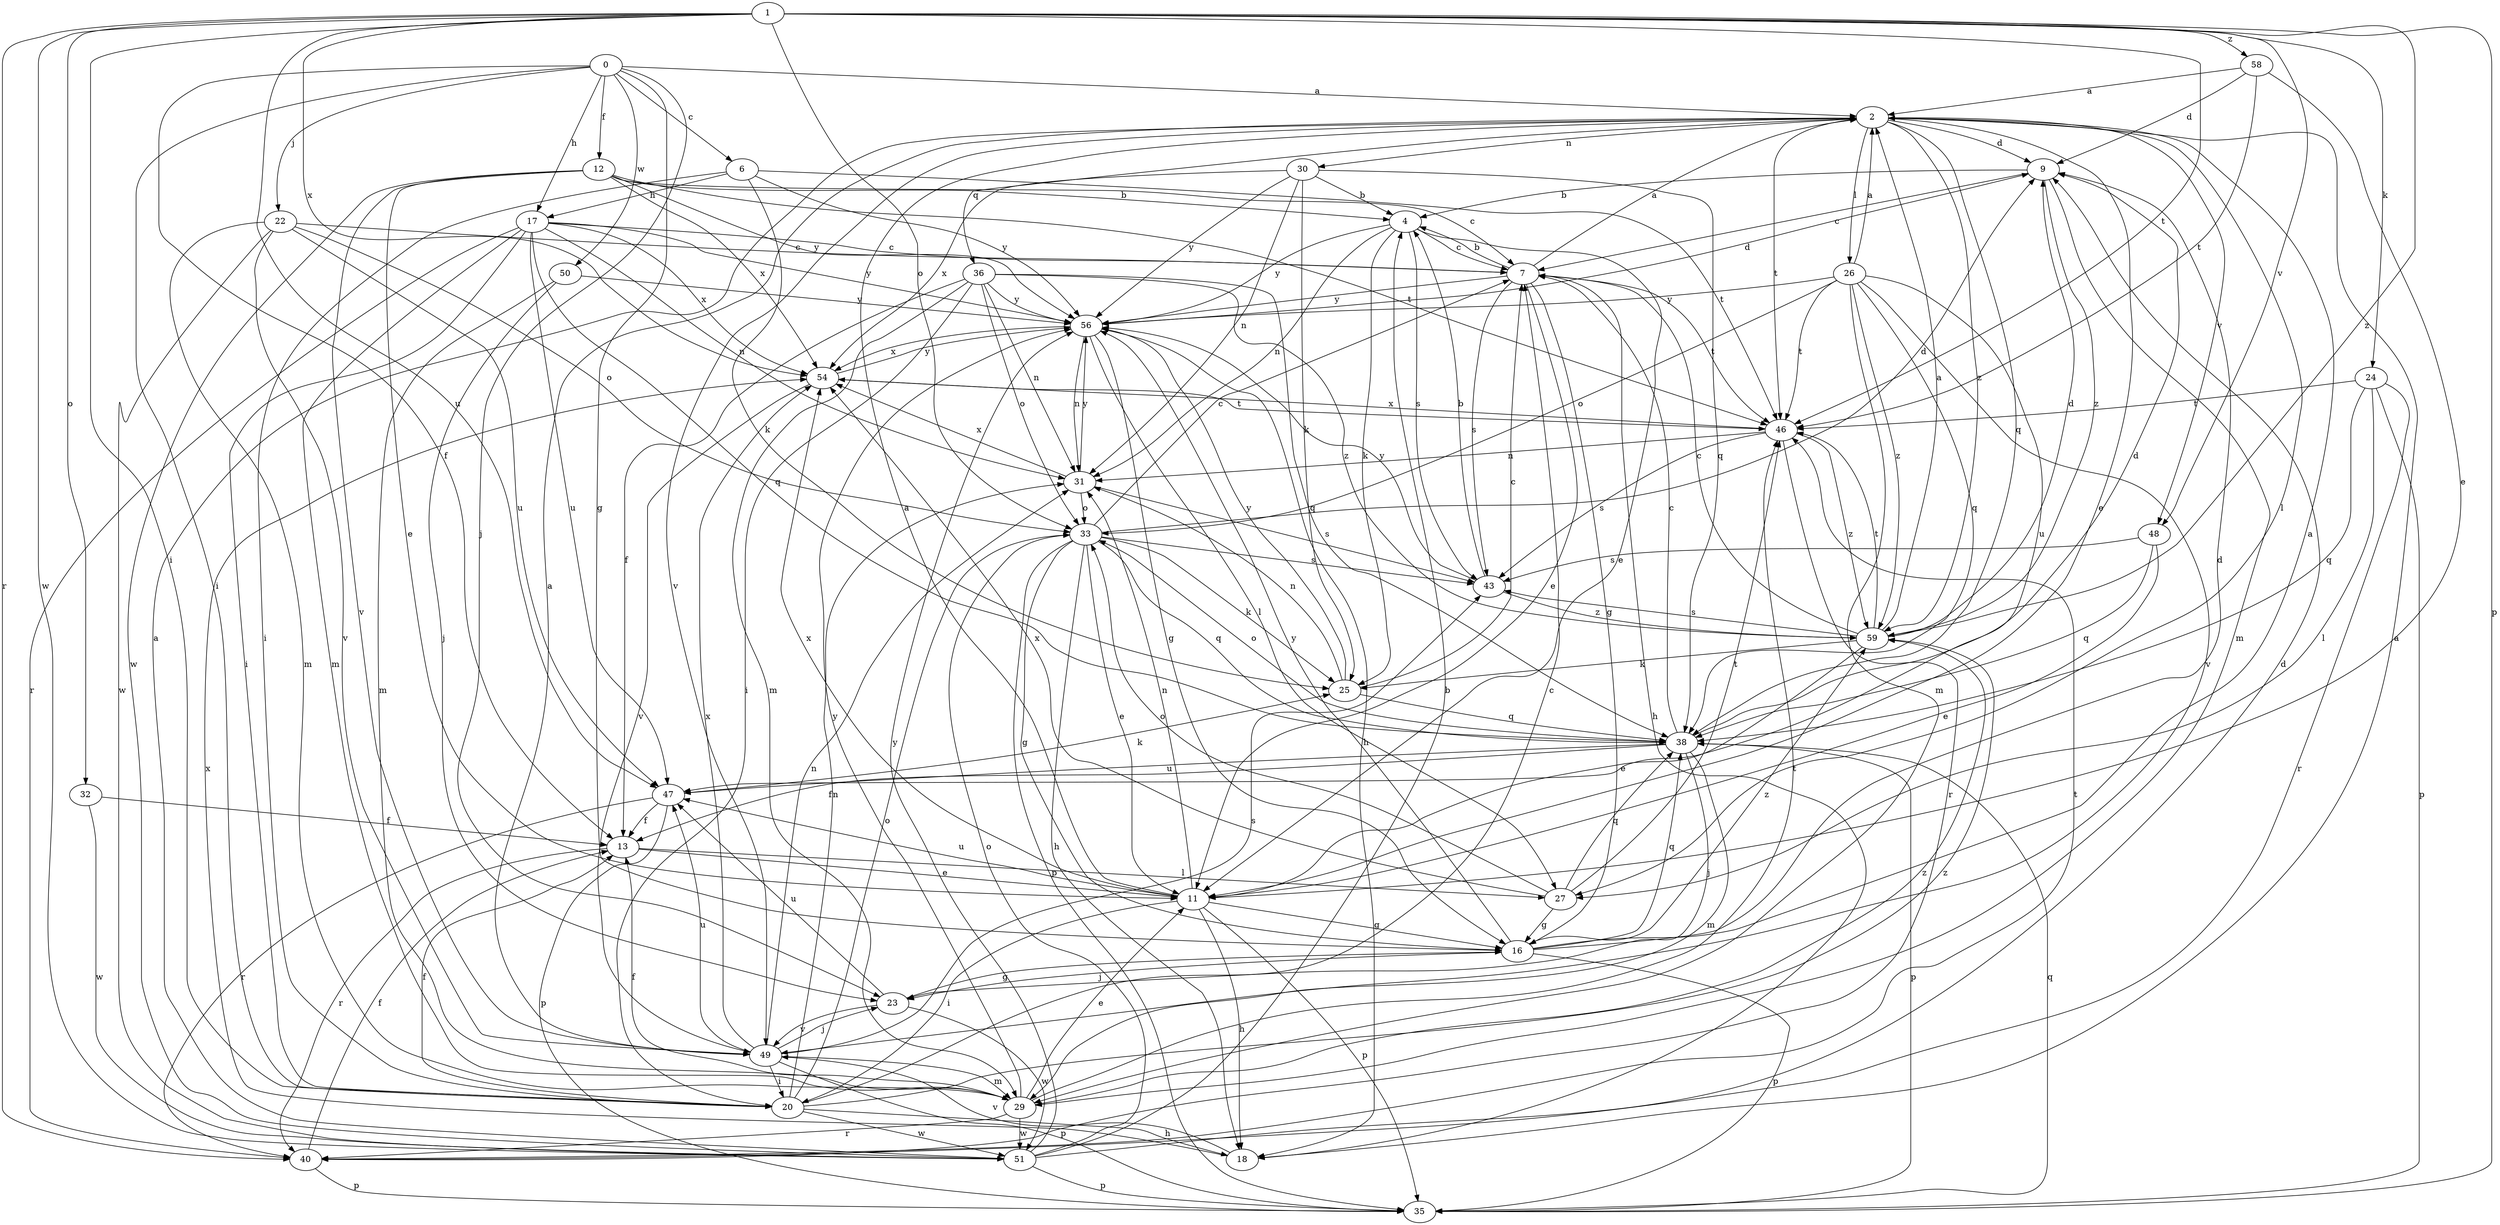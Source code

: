 strict digraph  {
0;
1;
2;
4;
6;
7;
9;
11;
12;
13;
16;
17;
18;
20;
22;
23;
24;
25;
26;
27;
29;
30;
31;
32;
33;
35;
36;
38;
40;
43;
46;
47;
48;
49;
50;
51;
54;
56;
58;
59;
0 -> 2  [label=a];
0 -> 6  [label=c];
0 -> 12  [label=f];
0 -> 13  [label=f];
0 -> 16  [label=g];
0 -> 17  [label=h];
0 -> 20  [label=i];
0 -> 22  [label=j];
0 -> 23  [label=j];
0 -> 50  [label=w];
1 -> 20  [label=i];
1 -> 24  [label=k];
1 -> 32  [label=o];
1 -> 33  [label=o];
1 -> 35  [label=p];
1 -> 40  [label=r];
1 -> 46  [label=t];
1 -> 47  [label=u];
1 -> 48  [label=v];
1 -> 51  [label=w];
1 -> 54  [label=x];
1 -> 58  [label=z];
1 -> 59  [label=z];
2 -> 9  [label=d];
2 -> 11  [label=e];
2 -> 26  [label=l];
2 -> 27  [label=l];
2 -> 30  [label=n];
2 -> 36  [label=q];
2 -> 38  [label=q];
2 -> 46  [label=t];
2 -> 48  [label=v];
2 -> 49  [label=v];
2 -> 59  [label=z];
4 -> 7  [label=c];
4 -> 11  [label=e];
4 -> 25  [label=k];
4 -> 31  [label=n];
4 -> 43  [label=s];
4 -> 56  [label=y];
6 -> 17  [label=h];
6 -> 20  [label=i];
6 -> 25  [label=k];
6 -> 46  [label=t];
6 -> 56  [label=y];
7 -> 2  [label=a];
7 -> 4  [label=b];
7 -> 11  [label=e];
7 -> 16  [label=g];
7 -> 18  [label=h];
7 -> 43  [label=s];
7 -> 46  [label=t];
7 -> 56  [label=y];
9 -> 4  [label=b];
9 -> 7  [label=c];
9 -> 29  [label=m];
9 -> 59  [label=z];
11 -> 2  [label=a];
11 -> 16  [label=g];
11 -> 18  [label=h];
11 -> 20  [label=i];
11 -> 31  [label=n];
11 -> 35  [label=p];
11 -> 47  [label=u];
11 -> 54  [label=x];
12 -> 4  [label=b];
12 -> 7  [label=c];
12 -> 11  [label=e];
12 -> 46  [label=t];
12 -> 49  [label=v];
12 -> 51  [label=w];
12 -> 54  [label=x];
12 -> 56  [label=y];
13 -> 11  [label=e];
13 -> 27  [label=l];
13 -> 40  [label=r];
16 -> 2  [label=a];
16 -> 9  [label=d];
16 -> 23  [label=j];
16 -> 35  [label=p];
16 -> 38  [label=q];
16 -> 56  [label=y];
16 -> 59  [label=z];
17 -> 7  [label=c];
17 -> 20  [label=i];
17 -> 29  [label=m];
17 -> 31  [label=n];
17 -> 38  [label=q];
17 -> 40  [label=r];
17 -> 47  [label=u];
17 -> 54  [label=x];
17 -> 56  [label=y];
18 -> 2  [label=a];
18 -> 49  [label=v];
18 -> 54  [label=x];
20 -> 7  [label=c];
20 -> 13  [label=f];
20 -> 18  [label=h];
20 -> 31  [label=n];
20 -> 33  [label=o];
20 -> 51  [label=w];
20 -> 59  [label=z];
22 -> 7  [label=c];
22 -> 29  [label=m];
22 -> 33  [label=o];
22 -> 47  [label=u];
22 -> 49  [label=v];
22 -> 51  [label=w];
23 -> 16  [label=g];
23 -> 47  [label=u];
23 -> 49  [label=v];
23 -> 51  [label=w];
24 -> 27  [label=l];
24 -> 35  [label=p];
24 -> 38  [label=q];
24 -> 40  [label=r];
24 -> 46  [label=t];
25 -> 7  [label=c];
25 -> 31  [label=n];
25 -> 38  [label=q];
25 -> 56  [label=y];
26 -> 2  [label=a];
26 -> 29  [label=m];
26 -> 33  [label=o];
26 -> 38  [label=q];
26 -> 46  [label=t];
26 -> 47  [label=u];
26 -> 49  [label=v];
26 -> 56  [label=y];
26 -> 59  [label=z];
27 -> 16  [label=g];
27 -> 33  [label=o];
27 -> 38  [label=q];
27 -> 46  [label=t];
27 -> 54  [label=x];
29 -> 11  [label=e];
29 -> 13  [label=f];
29 -> 40  [label=r];
29 -> 46  [label=t];
29 -> 51  [label=w];
29 -> 56  [label=y];
29 -> 59  [label=z];
30 -> 4  [label=b];
30 -> 25  [label=k];
30 -> 31  [label=n];
30 -> 38  [label=q];
30 -> 54  [label=x];
30 -> 56  [label=y];
31 -> 33  [label=o];
31 -> 43  [label=s];
31 -> 54  [label=x];
31 -> 56  [label=y];
32 -> 13  [label=f];
32 -> 51  [label=w];
33 -> 7  [label=c];
33 -> 9  [label=d];
33 -> 11  [label=e];
33 -> 16  [label=g];
33 -> 18  [label=h];
33 -> 25  [label=k];
33 -> 35  [label=p];
33 -> 38  [label=q];
33 -> 43  [label=s];
35 -> 38  [label=q];
36 -> 13  [label=f];
36 -> 20  [label=i];
36 -> 29  [label=m];
36 -> 31  [label=n];
36 -> 33  [label=o];
36 -> 38  [label=q];
36 -> 56  [label=y];
36 -> 59  [label=z];
38 -> 7  [label=c];
38 -> 9  [label=d];
38 -> 13  [label=f];
38 -> 23  [label=j];
38 -> 29  [label=m];
38 -> 33  [label=o];
38 -> 35  [label=p];
38 -> 47  [label=u];
40 -> 13  [label=f];
40 -> 35  [label=p];
40 -> 46  [label=t];
43 -> 4  [label=b];
43 -> 56  [label=y];
43 -> 59  [label=z];
46 -> 31  [label=n];
46 -> 40  [label=r];
46 -> 43  [label=s];
46 -> 54  [label=x];
46 -> 59  [label=z];
47 -> 13  [label=f];
47 -> 25  [label=k];
47 -> 35  [label=p];
47 -> 40  [label=r];
48 -> 11  [label=e];
48 -> 38  [label=q];
48 -> 43  [label=s];
49 -> 2  [label=a];
49 -> 20  [label=i];
49 -> 23  [label=j];
49 -> 29  [label=m];
49 -> 31  [label=n];
49 -> 35  [label=p];
49 -> 43  [label=s];
49 -> 47  [label=u];
49 -> 54  [label=x];
50 -> 23  [label=j];
50 -> 29  [label=m];
50 -> 56  [label=y];
51 -> 2  [label=a];
51 -> 4  [label=b];
51 -> 9  [label=d];
51 -> 33  [label=o];
51 -> 35  [label=p];
51 -> 56  [label=y];
54 -> 46  [label=t];
54 -> 49  [label=v];
54 -> 56  [label=y];
56 -> 9  [label=d];
56 -> 16  [label=g];
56 -> 18  [label=h];
56 -> 27  [label=l];
56 -> 31  [label=n];
56 -> 54  [label=x];
58 -> 2  [label=a];
58 -> 9  [label=d];
58 -> 11  [label=e];
58 -> 46  [label=t];
59 -> 2  [label=a];
59 -> 7  [label=c];
59 -> 9  [label=d];
59 -> 11  [label=e];
59 -> 25  [label=k];
59 -> 43  [label=s];
59 -> 46  [label=t];
}
